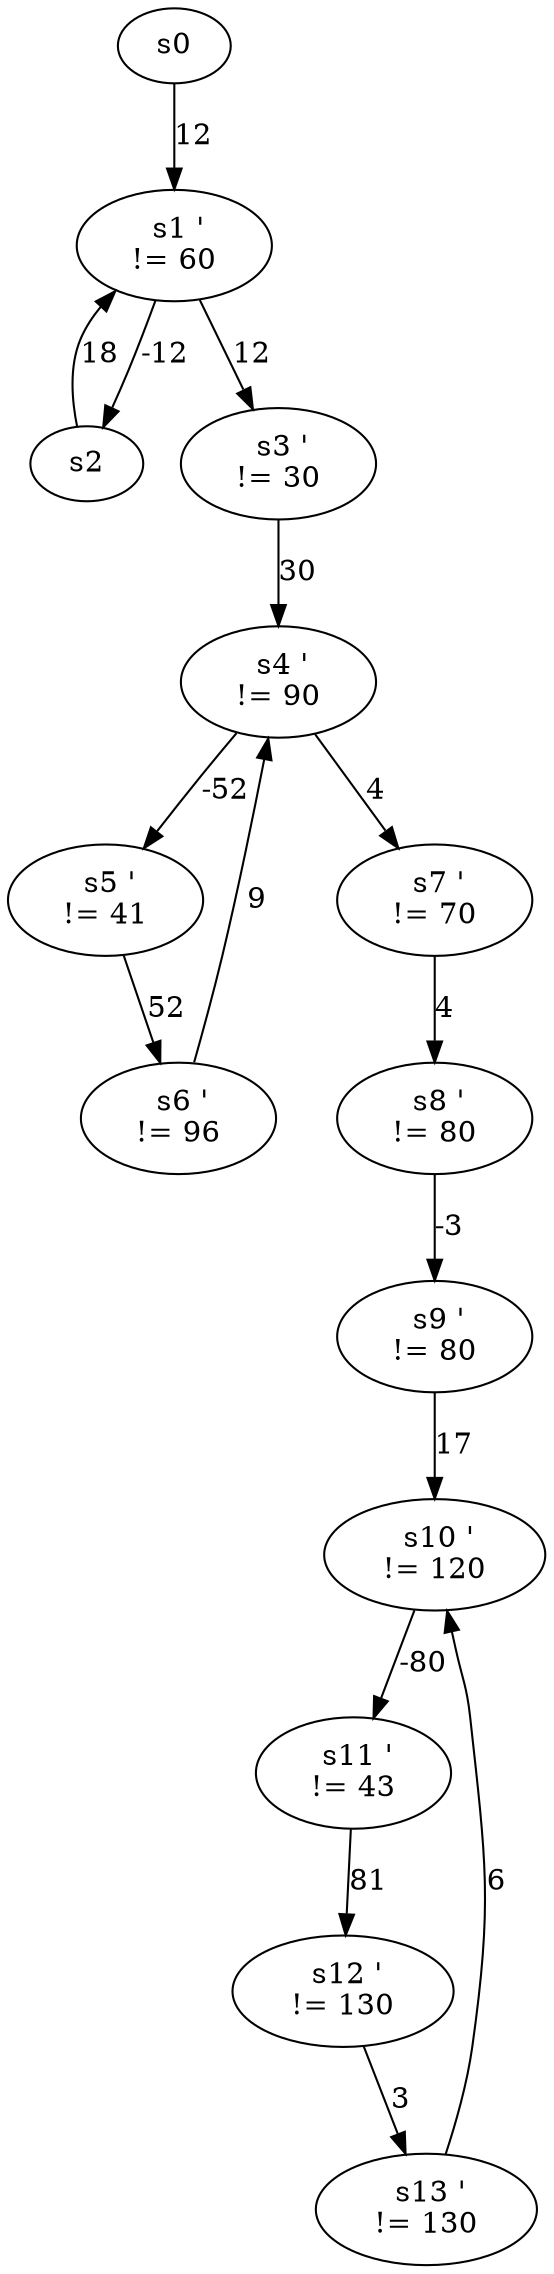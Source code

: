 digraph G {
  "s0"[label = " s0 "]
  "s1"[label = " s1 '\n != 60 "]
    s0 -> s1 [label = 12]
  "s2"[label = " s2 "]
    s1 -> s2 [label = -12]
  "s3"[label = " s3 '\n != 30 "]
    s1 -> s3 [label = 12]
    s2 -> s1 [label = 18]
  "s4"[label = " s4 '\n != 90 "]
    s3 -> s4 [label = 30]
  "s5"[label = " s5 '\n != 41 "]
    s4 -> s5 [label = -52]
  "s7"[label = " s7 '\n != 70 "]
    s4 -> s7 [label = 4]
  "s6"[label = " s6 '\n != 96 "]
    s5 -> s6 [label = 52]
  "s8"[label = " s8 '\n != 80 "]
    s7 -> s8 [label = 4]
    s6 -> s4 [label = 9]
  "s9"[label = " s9 '\n != 80 "]
    s8 -> s9 [label = -3]
  "s10"[label = " s10 '\n != 120 "]
    s9 -> s10 [label = 17]
  "s11"[label = " s11 '\n != 43 "]
    s10 -> s11 [label = -80]
  "s12"[label = " s12 '\n != 130 "]
    s11 -> s12 [label = 81]
  "s13"[label = " s13 '\n != 130 "]
    s12 -> s13 [label = 3]
    s13 -> s10 [label = 6]
}

